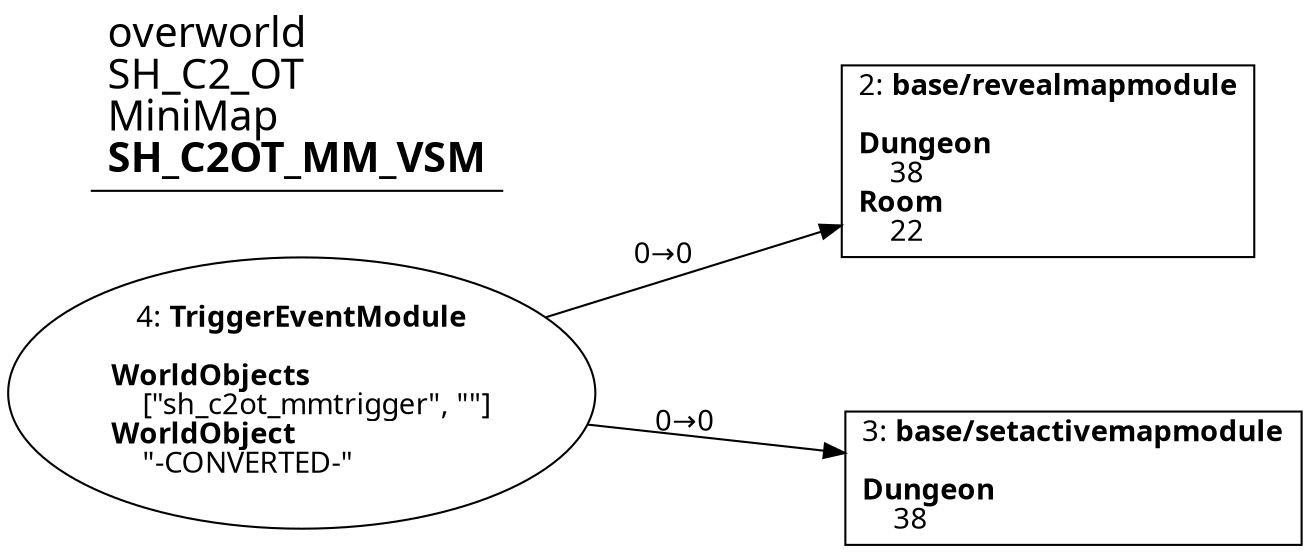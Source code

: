 digraph {
    layout = fdp;
    overlap = prism;
    sep = "+16";
    splines = spline;

    node [ shape = box ];

    graph [ fontname = "Segoe UI" ];
    node [ fontname = "Segoe UI" ];
    edge [ fontname = "Segoe UI" ];

    2 [ label = <2: <b>base/revealmapmodule</b><br/><br/><b>Dungeon</b><br align="left"/>    38<br align="left"/><b>Room</b><br align="left"/>    22<br align="left"/>> ];
    2 [ pos = "0.38500002,-0.17400001!" ];

    3 [ label = <3: <b>base/setactivemapmodule</b><br/><br/><b>Dungeon</b><br align="left"/>    38<br align="left"/>> ];
    3 [ pos = "0.39400002,-0.286!" ];

    4 [ label = <4: <b>TriggerEventModule</b><br/><br/><b>WorldObjects</b><br align="left"/>    [&quot;sh_c2ot_mmtrigger&quot;, &quot;&quot;]<br align="left"/><b>WorldObject</b><br align="left"/>    &quot;-CONVERTED-&quot;<br align="left"/>> ];
    4 [ shape = oval ]
    4 [ pos = "0.12100001,-0.23500001!" ];
    4 -> 2 [ label = "0→0" ];
    4 -> 3 [ label = "0→0" ];

    title [ pos = "0.120000005,-0.17300001!" ];
    title [ shape = underline ];
    title [ label = <<font point-size="20">overworld<br align="left"/>SH_C2_OT<br align="left"/>MiniMap<br align="left"/><b>SH_C2OT_MM_VSM</b><br align="left"/></font>> ];
}
